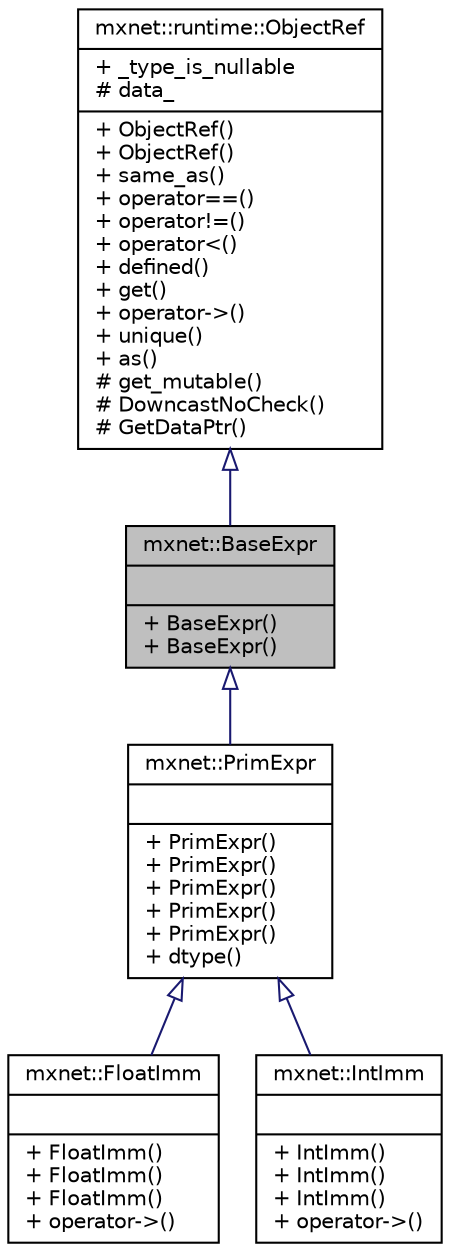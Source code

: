 digraph "mxnet::BaseExpr"
{
 // LATEX_PDF_SIZE
  edge [fontname="Helvetica",fontsize="10",labelfontname="Helvetica",labelfontsize="10"];
  node [fontname="Helvetica",fontsize="10",shape=record];
  Node1 [label="{mxnet::BaseExpr\n||+ BaseExpr()\l+ BaseExpr()\l}",height=0.2,width=0.4,color="black", fillcolor="grey75", style="filled", fontcolor="black",tooltip="Managed reference to BaseExprNode."];
  Node2 -> Node1 [dir="back",color="midnightblue",fontsize="10",style="solid",arrowtail="onormal",fontname="Helvetica"];
  Node2 [label="{mxnet::runtime::ObjectRef\n|+ _type_is_nullable\l# data_\l|+ ObjectRef()\l+ ObjectRef()\l+ same_as()\l+ operator==()\l+ operator!=()\l+ operator\<()\l+ defined()\l+ get()\l+ operator-\>()\l+ unique()\l+ as()\l# get_mutable()\l# DowncastNoCheck()\l# GetDataPtr()\l}",height=0.2,width=0.4,color="black", fillcolor="white", style="filled",URL="$classmxnet_1_1runtime_1_1ObjectRef.html",tooltip="Base class of all object reference."];
  Node1 -> Node3 [dir="back",color="midnightblue",fontsize="10",style="solid",arrowtail="onormal",fontname="Helvetica"];
  Node3 [label="{mxnet::PrimExpr\n||+ PrimExpr()\l+ PrimExpr()\l+ PrimExpr()\l+ PrimExpr()\l+ PrimExpr()\l+ dtype()\l}",height=0.2,width=0.4,color="black", fillcolor="white", style="filled",URL="$classmxnet_1_1PrimExpr.html",tooltip="Reference to PrimExprNode."];
  Node3 -> Node4 [dir="back",color="midnightblue",fontsize="10",style="solid",arrowtail="onormal",fontname="Helvetica"];
  Node4 [label="{mxnet::FloatImm\n||+ FloatImm()\l+ FloatImm()\l+ FloatImm()\l+ operator-\>()\l}",height=0.2,width=0.4,color="black", fillcolor="white", style="filled",URL="$classmxnet_1_1FloatImm.html",tooltip="Managed reference class to FloatImmNode."];
  Node3 -> Node5 [dir="back",color="midnightblue",fontsize="10",style="solid",arrowtail="onormal",fontname="Helvetica"];
  Node5 [label="{mxnet::IntImm\n||+ IntImm()\l+ IntImm()\l+ IntImm()\l+ operator-\>()\l}",height=0.2,width=0.4,color="black", fillcolor="white", style="filled",URL="$classmxnet_1_1IntImm.html",tooltip="Managed reference class to IntImmNode."];
}
